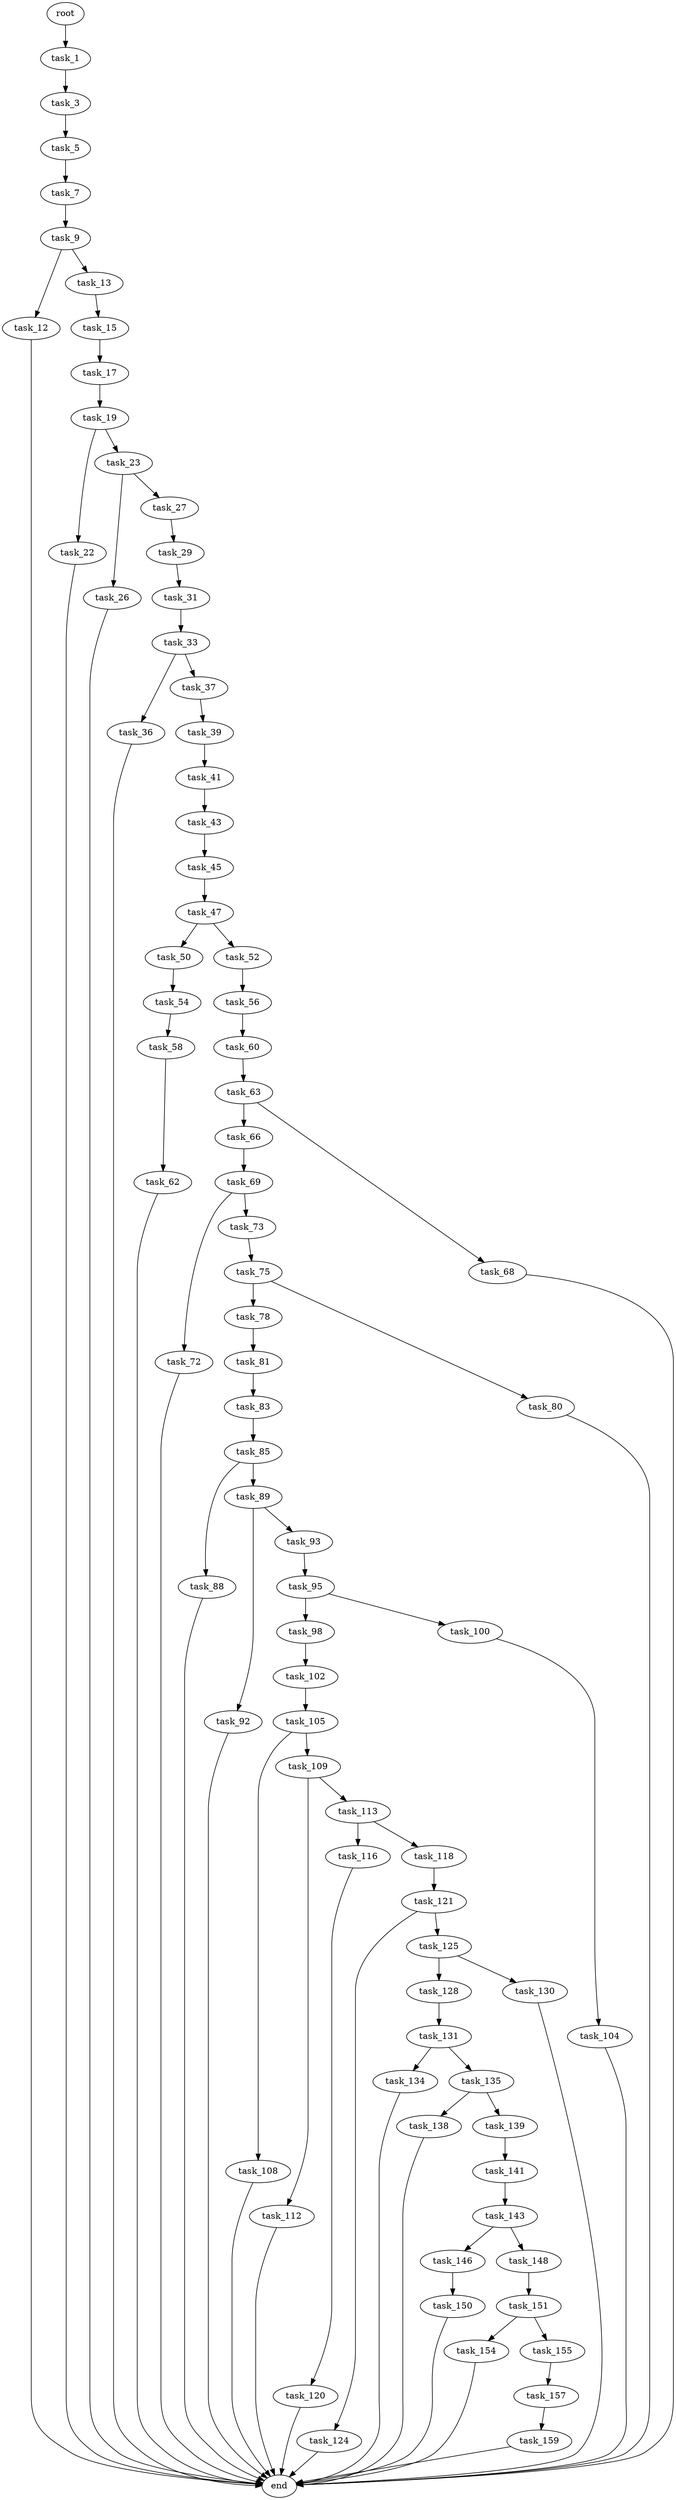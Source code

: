 digraph G {
  root [size="0.000000"];
  task_1 [size="1073741824000.000000"];
  task_3 [size="6112845820.000000"];
  task_5 [size="134217728000.000000"];
  task_7 [size="368293445632.000000"];
  task_9 [size="445575075872.000000"];
  task_12 [size="1092901349807.000000"];
  task_13 [size="368293445632.000000"];
  task_15 [size="25495701025.000000"];
  task_17 [size="2638938995.000000"];
  task_19 [size="368293445632.000000"];
  task_22 [size="4816256468.000000"];
  task_23 [size="9702540097.000000"];
  task_26 [size="808522990409.000000"];
  task_27 [size="516535198427.000000"];
  task_29 [size="8589934592.000000"];
  task_31 [size="5508088646.000000"];
  task_33 [size="53221147448.000000"];
  task_36 [size="231928233984.000000"];
  task_37 [size="6974673891.000000"];
  task_39 [size="235496309260.000000"];
  task_41 [size="967730908635.000000"];
  task_43 [size="1306095470.000000"];
  task_45 [size="231928233984.000000"];
  task_47 [size="806751172651.000000"];
  task_50 [size="28991029248.000000"];
  task_52 [size="7394574452.000000"];
  task_54 [size="13135359956.000000"];
  task_56 [size="388767808085.000000"];
  task_58 [size="28172870310.000000"];
  task_60 [size="1906985254.000000"];
  task_62 [size="30161963221.000000"];
  task_63 [size="4463436249.000000"];
  task_66 [size="446122225.000000"];
  task_68 [size="7435670308.000000"];
  task_69 [size="1062442359781.000000"];
  task_72 [size="892454535261.000000"];
  task_73 [size="2494520048.000000"];
  task_75 [size="782757789696.000000"];
  task_78 [size="28991029248.000000"];
  task_80 [size="44009647643.000000"];
  task_81 [size="677779730290.000000"];
  task_83 [size="7015729703.000000"];
  task_85 [size="782757789696.000000"];
  task_88 [size="65386005811.000000"];
  task_89 [size="20641988306.000000"];
  task_92 [size="29603958270.000000"];
  task_93 [size="959834456.000000"];
  task_95 [size="35335941160.000000"];
  task_98 [size="134217728000.000000"];
  task_100 [size="94352483877.000000"];
  task_102 [size="1140114308840.000000"];
  task_104 [size="782757789696.000000"];
  task_105 [size="10112708153.000000"];
  task_108 [size="371852012338.000000"];
  task_109 [size="27240530432.000000"];
  task_112 [size="959947806291.000000"];
  task_113 [size="463426372315.000000"];
  task_116 [size="231928233984.000000"];
  task_118 [size="782757789696.000000"];
  task_120 [size="5429084410.000000"];
  task_121 [size="368293445632.000000"];
  task_124 [size="4330018228.000000"];
  task_125 [size="15129029962.000000"];
  task_128 [size="18224216753.000000"];
  task_130 [size="231928233984.000000"];
  task_131 [size="14473311520.000000"];
  task_134 [size="68719476736.000000"];
  task_135 [size="231928233984.000000"];
  task_138 [size="884270260803.000000"];
  task_139 [size="5557826052.000000"];
  task_141 [size="44610615542.000000"];
  task_143 [size="26838027691.000000"];
  task_146 [size="33977069419.000000"];
  task_148 [size="782757789696.000000"];
  task_150 [size="8589934592.000000"];
  task_151 [size="231928233984.000000"];
  task_154 [size="23322078674.000000"];
  task_155 [size="368293445632.000000"];
  task_157 [size="8589934592.000000"];
  task_159 [size="138632014652.000000"];
  end [size="0.000000"];

  root -> task_1 [size="1.000000"];
  task_1 -> task_3 [size="838860800.000000"];
  task_3 -> task_5 [size="134217728.000000"];
  task_5 -> task_7 [size="209715200.000000"];
  task_7 -> task_9 [size="411041792.000000"];
  task_9 -> task_12 [size="536870912.000000"];
  task_9 -> task_13 [size="536870912.000000"];
  task_12 -> end [size="1.000000"];
  task_13 -> task_15 [size="411041792.000000"];
  task_15 -> task_17 [size="536870912.000000"];
  task_17 -> task_19 [size="75497472.000000"];
  task_19 -> task_22 [size="411041792.000000"];
  task_19 -> task_23 [size="411041792.000000"];
  task_22 -> end [size="1.000000"];
  task_23 -> task_26 [size="838860800.000000"];
  task_23 -> task_27 [size="838860800.000000"];
  task_26 -> end [size="1.000000"];
  task_27 -> task_29 [size="838860800.000000"];
  task_29 -> task_31 [size="33554432.000000"];
  task_31 -> task_33 [size="134217728.000000"];
  task_33 -> task_36 [size="838860800.000000"];
  task_33 -> task_37 [size="838860800.000000"];
  task_36 -> end [size="1.000000"];
  task_37 -> task_39 [size="536870912.000000"];
  task_39 -> task_41 [size="209715200.000000"];
  task_41 -> task_43 [size="838860800.000000"];
  task_43 -> task_45 [size="134217728.000000"];
  task_45 -> task_47 [size="301989888.000000"];
  task_47 -> task_50 [size="536870912.000000"];
  task_47 -> task_52 [size="536870912.000000"];
  task_50 -> task_54 [size="75497472.000000"];
  task_52 -> task_56 [size="411041792.000000"];
  task_54 -> task_58 [size="679477248.000000"];
  task_56 -> task_60 [size="536870912.000000"];
  task_58 -> task_62 [size="838860800.000000"];
  task_60 -> task_63 [size="75497472.000000"];
  task_62 -> end [size="1.000000"];
  task_63 -> task_66 [size="411041792.000000"];
  task_63 -> task_68 [size="411041792.000000"];
  task_66 -> task_69 [size="33554432.000000"];
  task_68 -> end [size="1.000000"];
  task_69 -> task_72 [size="679477248.000000"];
  task_69 -> task_73 [size="679477248.000000"];
  task_72 -> end [size="1.000000"];
  task_73 -> task_75 [size="134217728.000000"];
  task_75 -> task_78 [size="679477248.000000"];
  task_75 -> task_80 [size="679477248.000000"];
  task_78 -> task_81 [size="75497472.000000"];
  task_80 -> end [size="1.000000"];
  task_81 -> task_83 [size="536870912.000000"];
  task_83 -> task_85 [size="209715200.000000"];
  task_85 -> task_88 [size="679477248.000000"];
  task_85 -> task_89 [size="679477248.000000"];
  task_88 -> end [size="1.000000"];
  task_89 -> task_92 [size="411041792.000000"];
  task_89 -> task_93 [size="411041792.000000"];
  task_92 -> end [size="1.000000"];
  task_93 -> task_95 [size="33554432.000000"];
  task_95 -> task_98 [size="838860800.000000"];
  task_95 -> task_100 [size="838860800.000000"];
  task_98 -> task_102 [size="209715200.000000"];
  task_100 -> task_104 [size="134217728.000000"];
  task_102 -> task_105 [size="679477248.000000"];
  task_104 -> end [size="1.000000"];
  task_105 -> task_108 [size="209715200.000000"];
  task_105 -> task_109 [size="209715200.000000"];
  task_108 -> end [size="1.000000"];
  task_109 -> task_112 [size="838860800.000000"];
  task_109 -> task_113 [size="838860800.000000"];
  task_112 -> end [size="1.000000"];
  task_113 -> task_116 [size="679477248.000000"];
  task_113 -> task_118 [size="679477248.000000"];
  task_116 -> task_120 [size="301989888.000000"];
  task_118 -> task_121 [size="679477248.000000"];
  task_120 -> end [size="1.000000"];
  task_121 -> task_124 [size="411041792.000000"];
  task_121 -> task_125 [size="411041792.000000"];
  task_124 -> end [size="1.000000"];
  task_125 -> task_128 [size="536870912.000000"];
  task_125 -> task_130 [size="536870912.000000"];
  task_128 -> task_131 [size="411041792.000000"];
  task_130 -> end [size="1.000000"];
  task_131 -> task_134 [size="33554432.000000"];
  task_131 -> task_135 [size="33554432.000000"];
  task_134 -> end [size="1.000000"];
  task_135 -> task_138 [size="301989888.000000"];
  task_135 -> task_139 [size="301989888.000000"];
  task_138 -> end [size="1.000000"];
  task_139 -> task_141 [size="301989888.000000"];
  task_141 -> task_143 [size="33554432.000000"];
  task_143 -> task_146 [size="33554432.000000"];
  task_143 -> task_148 [size="33554432.000000"];
  task_146 -> task_150 [size="679477248.000000"];
  task_148 -> task_151 [size="679477248.000000"];
  task_150 -> end [size="1.000000"];
  task_151 -> task_154 [size="301989888.000000"];
  task_151 -> task_155 [size="301989888.000000"];
  task_154 -> end [size="1.000000"];
  task_155 -> task_157 [size="411041792.000000"];
  task_157 -> task_159 [size="33554432.000000"];
  task_159 -> end [size="1.000000"];
}
